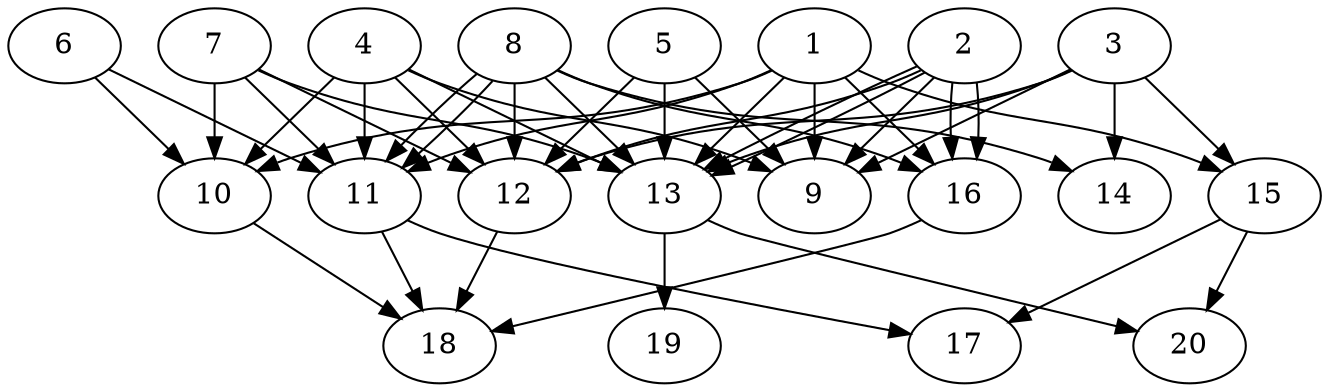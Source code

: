// DAG automatically generated by daggen at Tue Aug  6 16:20:30 2019
// ./daggen --dot -n 20 --ccr 0.5 --fat 0.7 --regular 0.5 --density 0.9 --mindata 5242880 --maxdata 52428800 
digraph G {
  1 [size="82352128", alpha="0.02", expect_size="41176064"] 
  1 -> 9 [size ="41176064"]
  1 -> 10 [size ="41176064"]
  1 -> 11 [size ="41176064"]
  1 -> 13 [size ="41176064"]
  1 -> 15 [size ="41176064"]
  1 -> 16 [size ="41176064"]
  2 [size="17340416", alpha="0.10", expect_size="8670208"] 
  2 -> 9 [size ="8670208"]
  2 -> 12 [size ="8670208"]
  2 -> 13 [size ="8670208"]
  2 -> 13 [size ="8670208"]
  2 -> 16 [size ="8670208"]
  2 -> 16 [size ="8670208"]
  3 [size="93792256", alpha="0.03", expect_size="46896128"] 
  3 -> 9 [size ="46896128"]
  3 -> 12 [size ="46896128"]
  3 -> 13 [size ="46896128"]
  3 -> 14 [size ="46896128"]
  3 -> 15 [size ="46896128"]
  4 [size="21493760", alpha="0.04", expect_size="10746880"] 
  4 -> 9 [size ="10746880"]
  4 -> 10 [size ="10746880"]
  4 -> 11 [size ="10746880"]
  4 -> 12 [size ="10746880"]
  4 -> 13 [size ="10746880"]
  5 [size="32909312", alpha="0.16", expect_size="16454656"] 
  5 -> 9 [size ="16454656"]
  5 -> 12 [size ="16454656"]
  5 -> 13 [size ="16454656"]
  6 [size="91426816", alpha="0.01", expect_size="45713408"] 
  6 -> 10 [size ="45713408"]
  6 -> 11 [size ="45713408"]
  7 [size="58880000", alpha="0.12", expect_size="29440000"] 
  7 -> 10 [size ="29440000"]
  7 -> 11 [size ="29440000"]
  7 -> 12 [size ="29440000"]
  7 -> 13 [size ="29440000"]
  8 [size="30840832", alpha="0.16", expect_size="15420416"] 
  8 -> 11 [size ="15420416"]
  8 -> 11 [size ="15420416"]
  8 -> 12 [size ="15420416"]
  8 -> 13 [size ="15420416"]
  8 -> 14 [size ="15420416"]
  8 -> 16 [size ="15420416"]
  9 [size="44871680", alpha="0.04", expect_size="22435840"] 
  10 [size="100659200", alpha="0.15", expect_size="50329600"] 
  10 -> 18 [size ="50329600"]
  11 [size="92153856", alpha="0.08", expect_size="46076928"] 
  11 -> 17 [size ="46076928"]
  11 -> 18 [size ="46076928"]
  12 [size="99479552", alpha="0.03", expect_size="49739776"] 
  12 -> 18 [size ="49739776"]
  13 [size="52592640", alpha="0.13", expect_size="26296320"] 
  13 -> 19 [size ="26296320"]
  13 -> 20 [size ="26296320"]
  14 [size="67045376", alpha="0.03", expect_size="33522688"] 
  15 [size="84652032", alpha="0.03", expect_size="42326016"] 
  15 -> 17 [size ="42326016"]
  15 -> 20 [size ="42326016"]
  16 [size="66732032", alpha="0.04", expect_size="33366016"] 
  16 -> 18 [size ="33366016"]
  17 [size="69134336", alpha="0.06", expect_size="34567168"] 
  18 [size="30902272", alpha="0.19", expect_size="15451136"] 
  19 [size="104437760", alpha="0.05", expect_size="52218880"] 
  20 [size="29222912", alpha="0.01", expect_size="14611456"] 
}
